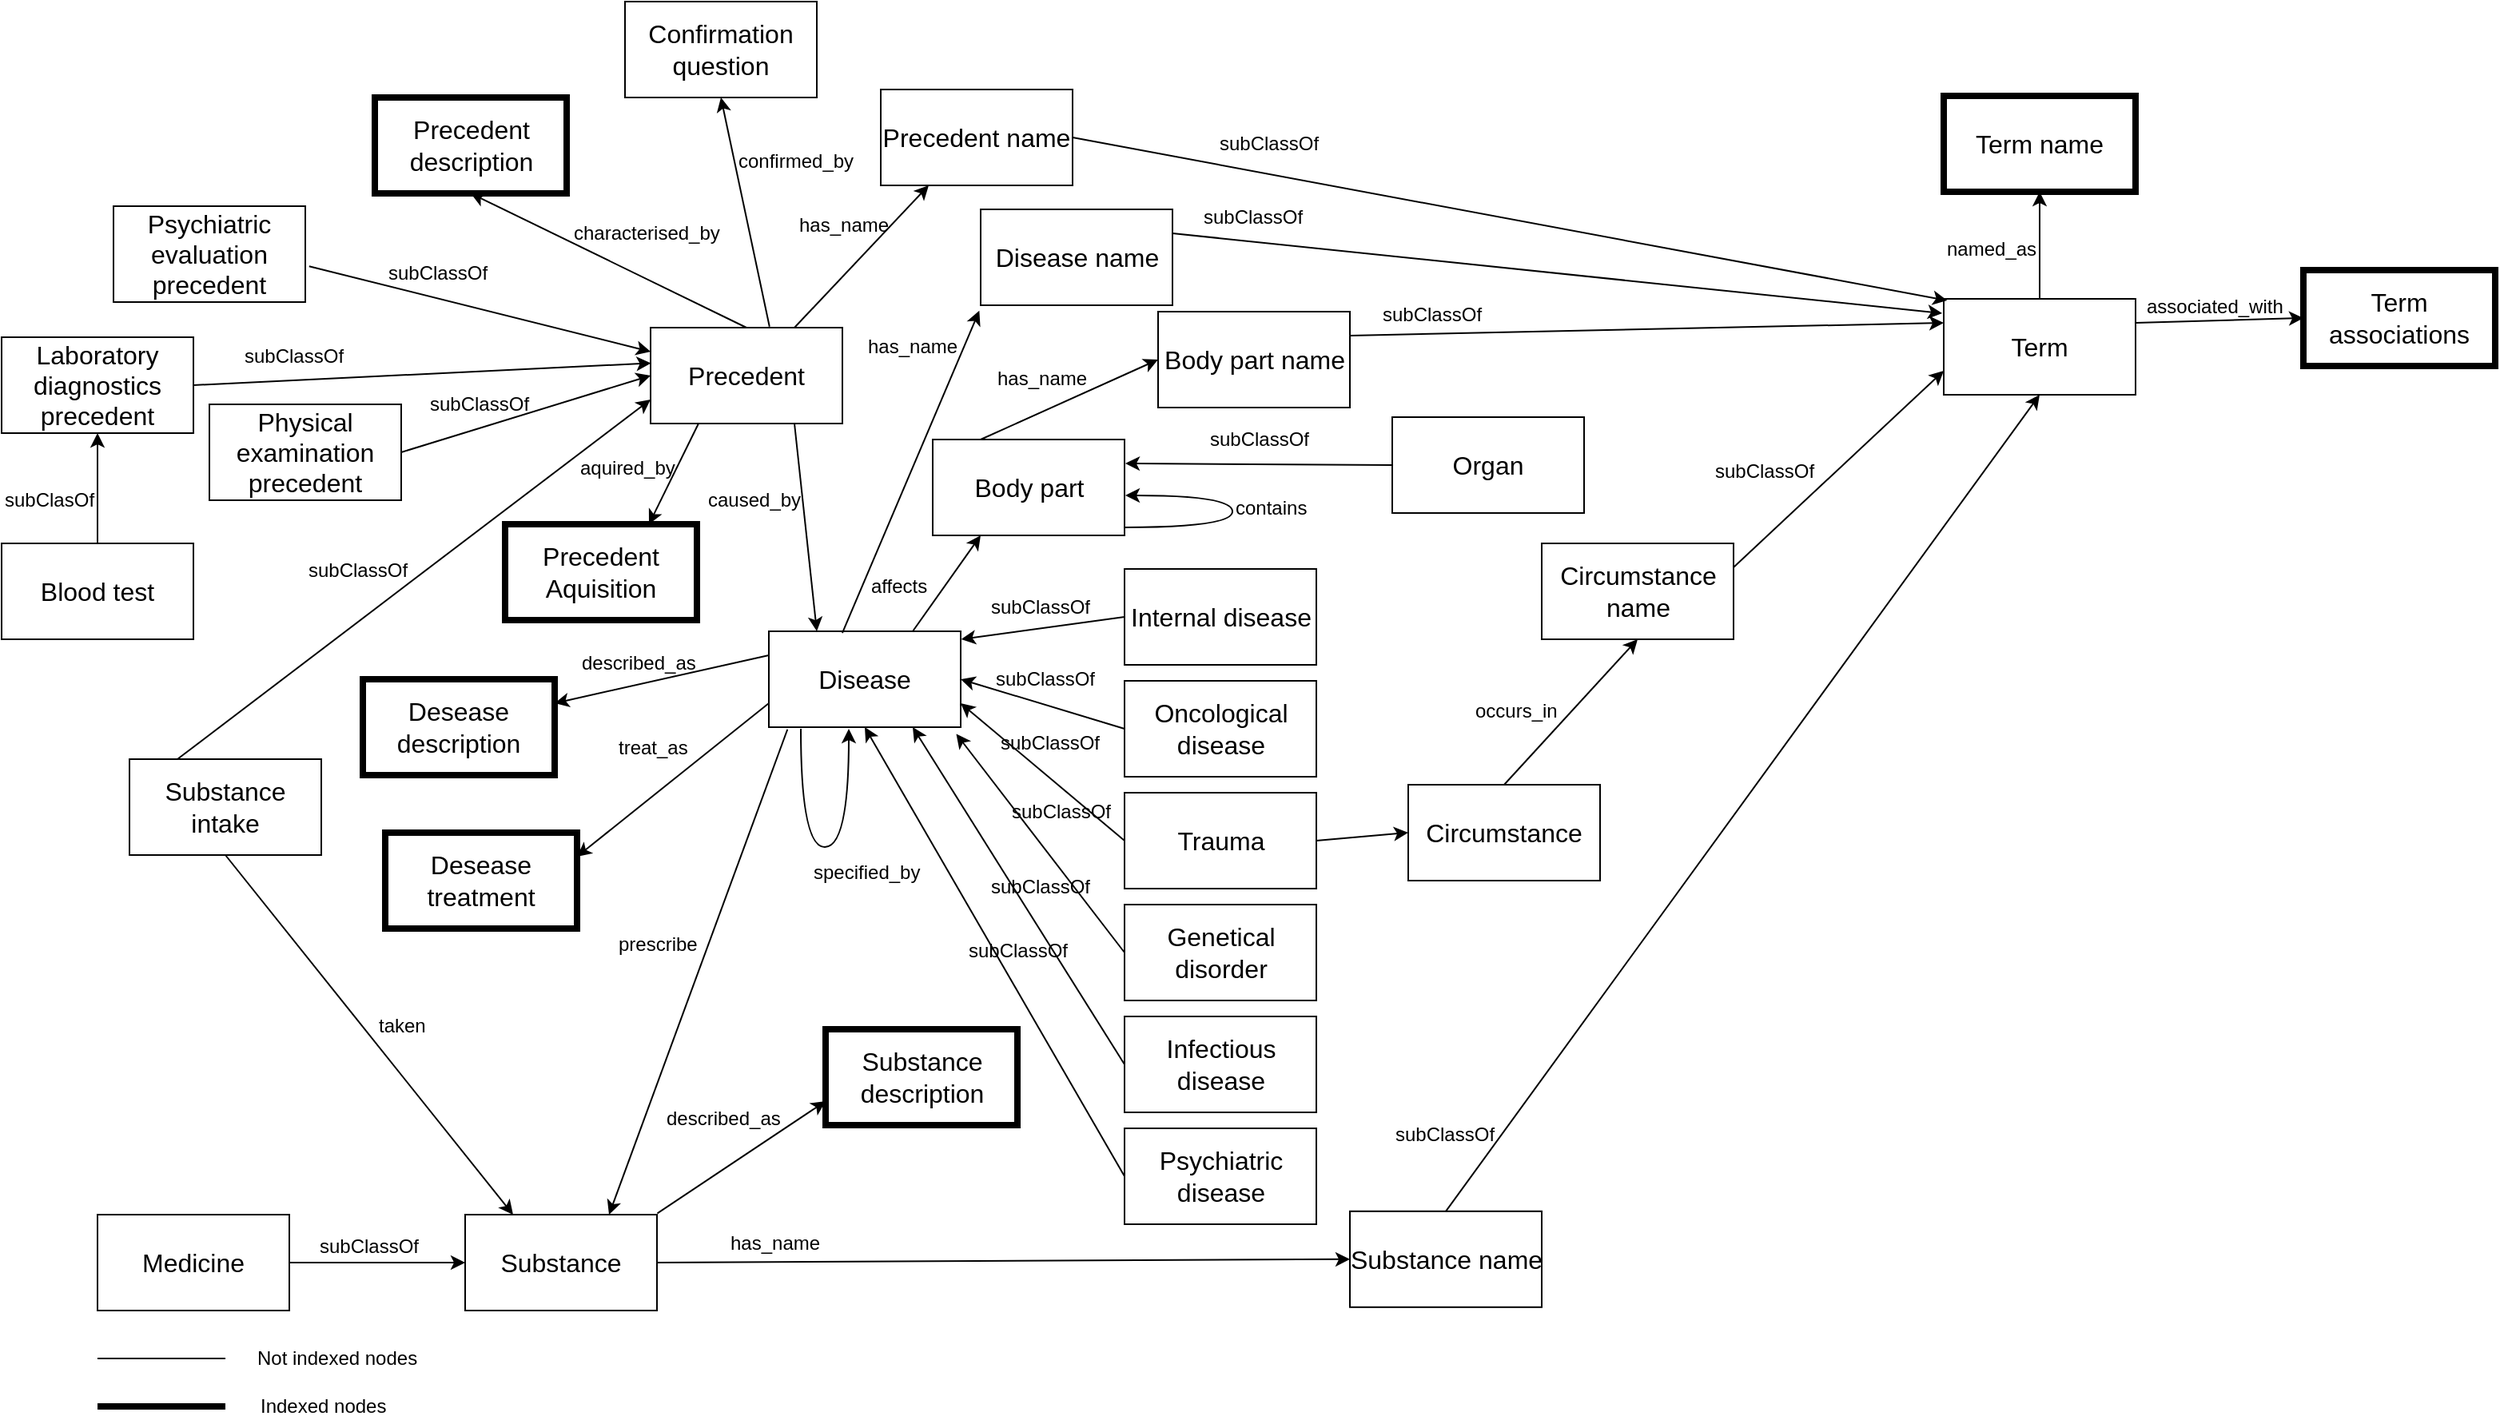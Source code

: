 <mxfile userAgent="Mozilla/5.0 (Windows NT 10.0; Win64; x64) AppleWebKit/537.36 (KHTML, like Gecko) Chrome/66.0.336.139 Safari/537.36" version="8.5.15" editor="www.draw.io" type="device"><diagram id="bc35490a-12e5-4a77-37b6-b48af3b06c4a" name="Ontology"><mxGraphModel dx="1046" dy="1813" grid="1" gridSize="10" guides="1" tooltips="1" connect="1" arrows="1" fold="1" page="1" pageScale="1" pageWidth="827" pageHeight="1169" background="#ffffff" math="0" shadow="0"><root><mxCell id="0"/><mxCell id="1" parent="0"/><mxCell id="2" value="&lt;font style=&quot;font-size: 16px&quot;&gt;Disease&lt;/font&gt;" style="rounded=0;whiteSpace=wrap;html=1;" parent="1" vertex="1"><mxGeometry x="540" y="15" width="120" height="60" as="geometry"/></mxCell><mxCell id="4" value="&lt;font style=&quot;font-size: 16px&quot;&gt;Body part&lt;/font&gt;" style="rounded=0;whiteSpace=wrap;html=1;" parent="1" vertex="1"><mxGeometry x="642.5" y="-105" width="120" height="60" as="geometry"/></mxCell><mxCell id="5" value="&lt;font style=&quot;font-size: 16px&quot;&gt;Organ&lt;/font&gt;" style="rounded=0;whiteSpace=wrap;html=1;" parent="1" vertex="1"><mxGeometry x="930" y="-119" width="120" height="60" as="geometry"/></mxCell><mxCell id="7" value="subClassOf" style="text;html=1;strokeColor=none;fillColor=none;align=center;verticalAlign=middle;whiteSpace=wrap;rounded=0;" parent="1" vertex="1"><mxGeometry x="827" y="-115" width="40" height="20" as="geometry"/></mxCell><mxCell id="9" value="&lt;font style=&quot;font-size: 16px&quot;&gt;Internal disease&lt;/font&gt;" style="rounded=0;whiteSpace=wrap;html=1;" parent="1" vertex="1"><mxGeometry x="762.5" y="-24" width="120" height="60" as="geometry"/></mxCell><mxCell id="11" value="&lt;font style=&quot;font-size: 16px&quot;&gt;Oncological disease&lt;/font&gt;" style="rounded=0;whiteSpace=wrap;html=1;" parent="1" vertex="1"><mxGeometry x="762.5" y="46" width="120" height="60" as="geometry"/></mxCell><mxCell id="12" value="&lt;font style=&quot;font-size: 16px&quot;&gt;Trauma&lt;/font&gt;" style="rounded=0;whiteSpace=wrap;html=1;" parent="1" vertex="1"><mxGeometry x="762.5" y="116" width="120" height="60" as="geometry"/></mxCell><mxCell id="13" value="&lt;font style=&quot;font-size: 16px&quot;&gt;Genetical disorder&lt;/font&gt;" style="rounded=0;whiteSpace=wrap;html=1;" parent="1" vertex="1"><mxGeometry x="762.5" y="186" width="120" height="60" as="geometry"/></mxCell><mxCell id="14" value="&lt;font style=&quot;font-size: 16px&quot;&gt;Infectious disease&lt;/font&gt;" style="rounded=0;whiteSpace=wrap;html=1;" parent="1" vertex="1"><mxGeometry x="762.5" y="256" width="120" height="60" as="geometry"/></mxCell><mxCell id="15" value="&lt;font style=&quot;font-size: 16px&quot;&gt;Psychiatric disease&lt;/font&gt;" style="rounded=0;whiteSpace=wrap;html=1;" parent="1" vertex="1"><mxGeometry x="762.5" y="326" width="120" height="60" as="geometry"/></mxCell><mxCell id="16" value="" style="endArrow=classic;html=1;exitX=0;exitY=0.5;entryX=1.003;entryY=0.083;entryPerimeter=0;" parent="1" source="9" target="2" edge="1"><mxGeometry width="50" height="50" relative="1" as="geometry"><mxPoint x="632.5" y="56" as="sourcePoint"/><mxPoint x="612.5" y="146" as="targetPoint"/></mxGeometry></mxCell><mxCell id="17" value="" style="endArrow=classic;html=1;exitX=0;exitY=0.5;entryX=1;entryY=0.5;" parent="1" source="11" target="2" edge="1"><mxGeometry width="50" height="50" relative="1" as="geometry"><mxPoint x="672.5" y="266" as="sourcePoint"/><mxPoint x="666.5" y="148" as="targetPoint"/></mxGeometry></mxCell><mxCell id="18" value="" style="endArrow=classic;html=1;exitX=0;exitY=0.5;entryX=1;entryY=0.75;" parent="1" source="12" target="2" edge="1"><mxGeometry width="50" height="50" relative="1" as="geometry"><mxPoint x="692.5" y="286" as="sourcePoint"/><mxPoint x="682.5" y="161" as="targetPoint"/></mxGeometry></mxCell><mxCell id="19" value="" style="endArrow=classic;html=1;exitX=0;exitY=0.5;entryX=0.977;entryY=1.07;entryPerimeter=0;" parent="1" source="13" target="2" edge="1"><mxGeometry width="50" height="50" relative="1" as="geometry"><mxPoint x="652.5" y="296" as="sourcePoint"/><mxPoint x="682.5" y="176" as="targetPoint"/></mxGeometry></mxCell><mxCell id="20" value="" style="endArrow=classic;html=1;exitX=0;exitY=0.5;entryX=0.75;entryY=1;" parent="1" source="14" target="2" edge="1"><mxGeometry width="50" height="50" relative="1" as="geometry"><mxPoint x="602.5" y="316" as="sourcePoint"/><mxPoint x="652.5" y="206" as="targetPoint"/></mxGeometry></mxCell><mxCell id="21" value="" style="endArrow=classic;html=1;exitX=0;exitY=0.5;entryX=0.5;entryY=1;" parent="1" source="15" target="2" edge="1"><mxGeometry width="50" height="50" relative="1" as="geometry"><mxPoint x="612.5" y="356" as="sourcePoint"/><mxPoint x="622.5" y="206" as="targetPoint"/></mxGeometry></mxCell><mxCell id="22" value="subClassOf" style="text;html=1;strokeColor=none;fillColor=none;align=center;verticalAlign=middle;whiteSpace=wrap;rounded=0;" parent="1" vertex="1"><mxGeometry x="675.5" y="205" width="40" height="20" as="geometry"/></mxCell><mxCell id="23" value="subClassOf" style="text;html=1;strokeColor=none;fillColor=none;align=center;verticalAlign=middle;whiteSpace=wrap;rounded=0;" parent="1" vertex="1"><mxGeometry x="690" y="-10" width="40" height="20" as="geometry"/></mxCell><mxCell id="24" value="subClassOf" style="text;html=1;strokeColor=none;fillColor=none;align=center;verticalAlign=middle;whiteSpace=wrap;rounded=0;" parent="1" vertex="1"><mxGeometry x="692.5" y="35" width="40" height="20" as="geometry"/></mxCell><mxCell id="25" value="subClassOf" style="text;html=1;strokeColor=none;fillColor=none;align=center;verticalAlign=middle;whiteSpace=wrap;rounded=0;" parent="1" vertex="1"><mxGeometry x="695.5" y="75" width="40" height="20" as="geometry"/></mxCell><mxCell id="26" value="subClassOf" style="text;html=1;strokeColor=none;fillColor=none;align=center;verticalAlign=middle;whiteSpace=wrap;rounded=0;" parent="1" vertex="1"><mxGeometry x="702.5" y="118" width="40" height="20" as="geometry"/></mxCell><mxCell id="27" value="subClassOf" style="text;html=1;strokeColor=none;fillColor=none;align=center;verticalAlign=middle;whiteSpace=wrap;rounded=0;" parent="1" vertex="1"><mxGeometry x="690" y="165" width="40" height="20" as="geometry"/></mxCell><mxCell id="33" value="" style="endArrow=classic;html=1;exitX=0.75;exitY=0;entryX=0.25;entryY=1;" parent="1" source="2" target="4" edge="1"><mxGeometry width="50" height="50" relative="1" as="geometry"><mxPoint x="460" y="150" as="sourcePoint"/><mxPoint x="690" y="-80" as="targetPoint"/></mxGeometry></mxCell><mxCell id="34" value="affects" style="text;html=1;resizable=0;points=[];autosize=1;align=left;verticalAlign=top;spacingTop=-4;" parent="1" vertex="1"><mxGeometry x="601.5" y="-23" width="50" height="20" as="geometry"/></mxCell><mxCell id="35" value="" style="endArrow=classic;html=1;exitX=0;exitY=0.5;" parent="1" source="5" edge="1"><mxGeometry width="50" height="50" relative="1" as="geometry"><mxPoint x="770" y="-20" as="sourcePoint"/><mxPoint x="763" y="-90" as="targetPoint"/></mxGeometry></mxCell><mxCell id="36" value="&lt;span style=&quot;font-size: 16px&quot;&gt;Precedent&lt;/span&gt;" style="rounded=0;whiteSpace=wrap;html=1;" parent="1" vertex="1"><mxGeometry x="466" y="-175" width="120" height="60" as="geometry"/></mxCell><mxCell id="37" value="" style="endArrow=classic;html=1;exitX=0.75;exitY=1;entryX=0.25;entryY=0;" parent="1" source="36" target="2" edge="1"><mxGeometry width="50" height="50" relative="1" as="geometry"><mxPoint x="510" y="100" as="sourcePoint"/><mxPoint x="460" y="150" as="targetPoint"/></mxGeometry></mxCell><mxCell id="38" value="caused_by" style="text;html=1;resizable=0;points=[];autosize=1;align=left;verticalAlign=top;spacingTop=-4;" parent="1" vertex="1"><mxGeometry x="500" y="-77" width="70" height="20" as="geometry"/></mxCell><mxCell id="39" value="&lt;span style=&quot;font-size: 16px&quot;&gt;Physical examination precedent&lt;/span&gt;" style="rounded=0;whiteSpace=wrap;html=1;" parent="1" vertex="1"><mxGeometry x="190" y="-127" width="120" height="60" as="geometry"/></mxCell><mxCell id="40" value="" style="endArrow=classic;html=1;exitX=0.25;exitY=1;entryX=0.75;entryY=0;" parent="1" source="36" target="78" edge="1"><mxGeometry width="50" height="50" relative="1" as="geometry"><mxPoint x="445.571" y="-298.571" as="sourcePoint"/><mxPoint x="445" y="-259" as="targetPoint"/></mxGeometry></mxCell><mxCell id="41" value="subClassOf" style="text;html=1;resizable=0;points=[];autosize=1;align=left;verticalAlign=top;spacingTop=-4;" parent="1" vertex="1"><mxGeometry x="250" y="-33" width="80" height="20" as="geometry"/></mxCell><mxCell id="42" value="&lt;span style=&quot;font-size: 16px&quot;&gt;Laboratory diagnostics precedent&lt;/span&gt;" style="rounded=0;whiteSpace=wrap;html=1;" parent="1" vertex="1"><mxGeometry x="60" y="-169" width="120" height="60" as="geometry"/></mxCell><mxCell id="43" value="" style="endArrow=classic;html=1;exitX=1;exitY=0.5;entryX=0.002;entryY=0.37;entryPerimeter=0;" parent="1" source="42" target="36" edge="1"><mxGeometry width="50" height="50" relative="1" as="geometry"><mxPoint x="625" y="-367" as="sourcePoint"/><mxPoint x="170" y="-150" as="targetPoint"/></mxGeometry></mxCell><mxCell id="44" value="aquired_by" style="text;html=1;resizable=0;points=[];autosize=1;align=left;verticalAlign=top;spacingTop=-4;" parent="1" vertex="1"><mxGeometry x="420" y="-97" width="70" height="20" as="geometry"/></mxCell><mxCell id="45" value="&lt;span style=&quot;font-size: 16px&quot;&gt;Psychiatric evaluation precedent&lt;/span&gt;" style="rounded=0;whiteSpace=wrap;html=1;" parent="1" vertex="1"><mxGeometry x="130" y="-251" width="120" height="60" as="geometry"/></mxCell><mxCell id="46" value="subClassOf" style="text;html=1;resizable=0;points=[];autosize=1;align=left;verticalAlign=top;spacingTop=-4;" parent="1" vertex="1"><mxGeometry x="300" y="-219" width="80" height="20" as="geometry"/></mxCell><mxCell id="47" value="" style="endArrow=classic;html=1;exitX=1.02;exitY=0.627;exitPerimeter=0;entryX=0;entryY=0.25;" parent="1" source="45" target="36" edge="1"><mxGeometry width="50" height="50" relative="1" as="geometry"><mxPoint x="695" y="-175" as="sourcePoint"/><mxPoint x="280" y="-249" as="targetPoint"/></mxGeometry></mxCell><mxCell id="48" value="&lt;span style=&quot;font-size: 16px&quot;&gt;Blood test&lt;/span&gt;" style="rounded=0;whiteSpace=wrap;html=1;" parent="1" vertex="1"><mxGeometry x="60" y="-40" width="120" height="60" as="geometry"/></mxCell><mxCell id="49" value="" style="endArrow=classic;html=1;exitX=0.5;exitY=0;entryX=0.5;entryY=1;" parent="1" source="48" target="42" edge="1"><mxGeometry width="50" height="50" relative="1" as="geometry"><mxPoint x="290.5" y="-308" as="sourcePoint"/><mxPoint x="350.5" y="-358" as="targetPoint"/></mxGeometry></mxCell><mxCell id="50" value="subClasOf" style="text;html=1;resizable=0;points=[];autosize=1;align=left;verticalAlign=top;spacingTop=-4;" parent="1" vertex="1"><mxGeometry x="60" y="-77" width="70" height="20" as="geometry"/></mxCell><mxCell id="53" value="&lt;font style=&quot;font-size: 16px&quot;&gt;Desease description&lt;/font&gt;" style="rounded=0;whiteSpace=wrap;html=1;strokeWidth=4;" parent="1" vertex="1"><mxGeometry x="286" y="45" width="120" height="60" as="geometry"/></mxCell><mxCell id="54" value="&lt;font style=&quot;font-size: 16px&quot;&gt;Desease treatment&lt;/font&gt;" style="rounded=0;whiteSpace=wrap;html=1;strokeWidth=4;" parent="1" vertex="1"><mxGeometry x="300" y="141" width="120" height="60" as="geometry"/></mxCell><mxCell id="55" value="&lt;span style=&quot;font-size: 16px&quot;&gt;Substance intake&lt;/span&gt;" style="rounded=0;whiteSpace=wrap;html=1;" parent="1" vertex="1"><mxGeometry x="140" y="95" width="120" height="60" as="geometry"/></mxCell><mxCell id="56" value="" style="endArrow=classic;html=1;entryX=0;entryY=0.75;exitX=0.25;exitY=0;" parent="1" source="55" target="36" edge="1"><mxGeometry width="50" height="50" relative="1" as="geometry"><mxPoint x="200" y="80" as="sourcePoint"/><mxPoint x="220" y="-70" as="targetPoint"/></mxGeometry></mxCell><mxCell id="57" value="subClassOf" style="text;html=1;resizable=0;points=[];autosize=1;align=left;verticalAlign=top;spacingTop=-4;" parent="1" vertex="1"><mxGeometry x="326" y="-137" width="80" height="20" as="geometry"/></mxCell><mxCell id="58" value="" style="endArrow=classic;html=1;entryX=1;entryY=0.25;exitX=0;exitY=0.75;" parent="1" source="2" target="54" edge="1"><mxGeometry width="50" height="50" relative="1" as="geometry"><mxPoint x="500" y="150" as="sourcePoint"/><mxPoint x="550" y="100" as="targetPoint"/></mxGeometry></mxCell><mxCell id="59" value="treat_as" style="text;html=1;resizable=0;points=[];autosize=1;align=left;verticalAlign=top;spacingTop=-4;" parent="1" vertex="1"><mxGeometry x="444" y="78" width="60" height="20" as="geometry"/></mxCell><mxCell id="60" value="&lt;span style=&quot;font-size: 16px&quot;&gt;Substance&lt;/span&gt;" style="rounded=0;whiteSpace=wrap;html=1;" parent="1" vertex="1"><mxGeometry x="350" y="380" width="120" height="60" as="geometry"/></mxCell><mxCell id="62" value="" style="endArrow=classic;html=1;entryX=0.75;entryY=0;exitX=0.097;exitY=1.023;exitPerimeter=0;" parent="1" source="2" target="60" edge="1"><mxGeometry width="50" height="50" relative="1" as="geometry"><mxPoint x="340" y="180" as="sourcePoint"/><mxPoint x="393" y="124" as="targetPoint"/></mxGeometry></mxCell><mxCell id="63" value="prescribe" style="text;html=1;resizable=0;points=[];autosize=1;align=left;verticalAlign=top;spacingTop=-4;" parent="1" vertex="1"><mxGeometry x="443.5" y="201" width="60" height="20" as="geometry"/></mxCell><mxCell id="64" value="" style="endArrow=classic;html=1;exitX=0.5;exitY=1;entryX=0.25;entryY=0;" parent="1" source="55" target="60" edge="1"><mxGeometry width="50" height="50" relative="1" as="geometry"><mxPoint x="140" y="-190" as="sourcePoint"/><mxPoint x="190" y="-240" as="targetPoint"/></mxGeometry></mxCell><mxCell id="65" value="taken" style="text;html=1;resizable=0;points=[];autosize=1;align=left;verticalAlign=top;spacingTop=-4;" parent="1" vertex="1"><mxGeometry x="293.5" y="252" width="40" height="20" as="geometry"/></mxCell><mxCell id="66" value="&lt;span style=&quot;font-size: 16px&quot;&gt;Medicine&lt;/span&gt;" style="rounded=0;whiteSpace=wrap;html=1;" parent="1" vertex="1"><mxGeometry x="120" y="380" width="120" height="60" as="geometry"/></mxCell><mxCell id="68" value="" style="endArrow=classic;html=1;exitX=1;exitY=0.5;entryX=0;entryY=0.5;" parent="1" source="66" target="60" edge="1"><mxGeometry width="50" height="50" relative="1" as="geometry"><mxPoint x="273" y="534" as="sourcePoint"/><mxPoint x="323" y="484" as="targetPoint"/></mxGeometry></mxCell><mxCell id="69" value="subClassOf" style="text;html=1;strokeColor=none;fillColor=none;align=center;verticalAlign=middle;whiteSpace=wrap;rounded=0;" parent="1" vertex="1"><mxGeometry x="270" y="390" width="40" height="20" as="geometry"/></mxCell><mxCell id="72" value="" style="endArrow=classic;html=1;exitX=0;exitY=0.25;entryX=1;entryY=0.25;" parent="1" source="2" target="53" edge="1"><mxGeometry width="50" height="50" relative="1" as="geometry"><mxPoint x="612.5" y="207" as="sourcePoint"/><mxPoint x="490" y="160" as="targetPoint"/></mxGeometry></mxCell><mxCell id="74" value="described_as" style="text;html=1;resizable=0;points=[];autosize=1;align=left;verticalAlign=top;spacingTop=-4;" parent="1" vertex="1"><mxGeometry x="421" y="25" width="90" height="20" as="geometry"/></mxCell><mxCell id="75" value="&lt;span style=&quot;font-size: 16px&quot;&gt;Circumstance&lt;/span&gt;" style="rounded=0;whiteSpace=wrap;html=1;" parent="1" vertex="1"><mxGeometry x="940" y="111" width="120" height="60" as="geometry"/></mxCell><mxCell id="76" value="" style="endArrow=classic;html=1;exitX=1;exitY=0.5;entryX=0;entryY=0.5;" parent="1" source="12" target="75" edge="1"><mxGeometry width="50" height="50" relative="1" as="geometry"><mxPoint x="1002.5" y="251" as="sourcePoint"/><mxPoint x="1052.5" y="201" as="targetPoint"/></mxGeometry></mxCell><mxCell id="77" value="occurs_in" style="text;html=1;resizable=0;points=[];autosize=1;align=left;verticalAlign=top;spacingTop=-4;" parent="1" vertex="1"><mxGeometry x="980" y="55" width="70" height="20" as="geometry"/></mxCell><mxCell id="78" value="&lt;span style=&quot;font-size: 16px&quot;&gt;Precedent Aquisition&lt;/span&gt;" style="rounded=0;whiteSpace=wrap;html=1;strokeWidth=4;" parent="1" vertex="1"><mxGeometry x="375" y="-52" width="120" height="60" as="geometry"/></mxCell><mxCell id="79" value="" style="endArrow=classic;html=1;exitX=1;exitY=0.5;entryX=0;entryY=0.5;" parent="1" source="39" target="36" edge="1"><mxGeometry width="50" height="50" relative="1" as="geometry"><mxPoint x="520" y="-97" as="sourcePoint"/><mxPoint x="570" y="-147" as="targetPoint"/></mxGeometry></mxCell><mxCell id="80" value="subClassOf" style="text;html=1;resizable=0;points=[];autosize=1;align=left;verticalAlign=top;spacingTop=-4;" parent="1" vertex="1"><mxGeometry x="210" y="-167" width="80" height="20" as="geometry"/></mxCell><mxCell id="81" value="&lt;span style=&quot;font-size: 16px&quot;&gt;Term&lt;/span&gt;" style="rounded=0;whiteSpace=wrap;html=1;" parent="1" vertex="1"><mxGeometry x="1275" y="-193" width="120" height="60" as="geometry"/></mxCell><mxCell id="82" value="&lt;span style=&quot;font-size: 16px&quot;&gt;Term associations&lt;/span&gt;" style="rounded=0;whiteSpace=wrap;html=1;strokeWidth=4;" parent="1" vertex="1"><mxGeometry x="1500" y="-211" width="120" height="60" as="geometry"/></mxCell><mxCell id="83" value="" style="endArrow=classic;html=1;exitX=1;exitY=0.25;entryX=0;entryY=0.5;" parent="1" source="81" target="82" edge="1"><mxGeometry width="50" height="50" relative="1" as="geometry"><mxPoint x="1395" y="-19" as="sourcePoint"/><mxPoint x="1445" y="-69" as="targetPoint"/></mxGeometry></mxCell><mxCell id="84" value="&lt;span style=&quot;font-size: 16px&quot;&gt;Term name&lt;/span&gt;" style="rounded=0;whiteSpace=wrap;html=1;labelBackgroundColor=none;strokeWidth=4;" parent="1" vertex="1"><mxGeometry x="1275" y="-320" width="120" height="60" as="geometry"/></mxCell><mxCell id="85" value="associated_with" style="text;html=1;resizable=0;points=[];autosize=1;align=left;verticalAlign=top;spacingTop=-4;" parent="1" vertex="1"><mxGeometry x="1400" y="-198" width="100" height="20" as="geometry"/></mxCell><mxCell id="86" value="" style="endArrow=classic;html=1;exitX=0.5;exitY=0;entryX=0.5;entryY=1;" parent="1" source="81" target="84" edge="1"><mxGeometry width="50" height="50" relative="1" as="geometry"><mxPoint x="1345" y="-39" as="sourcePoint"/><mxPoint x="1435" y="-219" as="targetPoint"/></mxGeometry></mxCell><mxCell id="87" value="named_as&lt;br&gt;" style="text;html=1;resizable=0;points=[];autosize=1;align=left;verticalAlign=top;spacingTop=-4;" parent="1" vertex="1"><mxGeometry x="1275" y="-234" width="70" height="20" as="geometry"/></mxCell><mxCell id="88" value="&lt;span style=&quot;font-size: 16px&quot;&gt;Precedent name&lt;/span&gt;" style="rounded=0;whiteSpace=wrap;html=1;" parent="1" vertex="1"><mxGeometry x="610" y="-324" width="120" height="60" as="geometry"/></mxCell><mxCell id="89" value="&lt;span style=&quot;font-size: 16px&quot;&gt;Disease name&lt;/span&gt;" style="rounded=0;whiteSpace=wrap;html=1;" parent="1" vertex="1"><mxGeometry x="672.5" y="-249" width="120" height="60" as="geometry"/></mxCell><mxCell id="90" value="&lt;span style=&quot;font-size: 16px&quot;&gt;Body part name&lt;/span&gt;" style="rounded=0;whiteSpace=wrap;html=1;" parent="1" vertex="1"><mxGeometry x="783.5" y="-185" width="120" height="60" as="geometry"/></mxCell><mxCell id="91" value="" style="endArrow=classic;html=1;exitX=0.75;exitY=0;entryX=0.25;entryY=1;" parent="1" source="36" target="88" edge="1"><mxGeometry width="50" height="50" relative="1" as="geometry"><mxPoint x="590" y="-180" as="sourcePoint"/><mxPoint x="640" y="-230" as="targetPoint"/></mxGeometry></mxCell><mxCell id="92" value="has_name" style="text;html=1;resizable=0;points=[];autosize=1;align=left;verticalAlign=top;spacingTop=-4;" parent="1" vertex="1"><mxGeometry x="556.5" y="-249" width="70" height="20" as="geometry"/></mxCell><mxCell id="93" value="" style="endArrow=classic;html=1;exitX=0.383;exitY=0.017;entryX=-0.007;entryY=1.057;exitPerimeter=0;entryPerimeter=0;" parent="1" source="2" target="89" edge="1"><mxGeometry width="50" height="50" relative="1" as="geometry"><mxPoint x="610" y="-90" as="sourcePoint"/><mxPoint x="660" y="-140" as="targetPoint"/></mxGeometry></mxCell><mxCell id="94" value="has_name" style="text;html=1;resizable=0;points=[];autosize=1;align=left;verticalAlign=top;spacingTop=-4;" parent="1" vertex="1"><mxGeometry x="600" y="-173" width="70" height="20" as="geometry"/></mxCell><mxCell id="95" value="" style="endArrow=classic;html=1;exitX=0.25;exitY=0;entryX=0;entryY=0.5;" parent="1" source="4" target="90" edge="1"><mxGeometry width="50" height="50" relative="1" as="geometry"><mxPoint x="640" y="-120" as="sourcePoint"/><mxPoint x="690" y="-170" as="targetPoint"/></mxGeometry></mxCell><mxCell id="96" value="has_name" style="text;html=1;resizable=0;points=[];autosize=1;align=left;verticalAlign=top;spacingTop=-4;" parent="1" vertex="1"><mxGeometry x="680.5" y="-153" width="70" height="20" as="geometry"/></mxCell><mxCell id="97" value="&lt;span style=&quot;font-size: 16px&quot;&gt;Substance&amp;nbsp;name&lt;/span&gt;" style="rounded=0;whiteSpace=wrap;html=1;strokeWidth=1;" parent="1" vertex="1"><mxGeometry x="903.5" y="377.9" width="120" height="60" as="geometry"/></mxCell><mxCell id="98" value="" style="endArrow=classic;html=1;exitX=1;exitY=0.5;entryX=0;entryY=0.5;" parent="1" source="60" target="97" edge="1"><mxGeometry width="50" height="50" relative="1" as="geometry"><mxPoint x="373" y="-136" as="sourcePoint"/><mxPoint x="423" y="-186" as="targetPoint"/></mxGeometry></mxCell><mxCell id="103" value="&lt;span style=&quot;font-size: 16px&quot;&gt;Circumstance name&lt;br&gt;&lt;/span&gt;" style="rounded=0;whiteSpace=wrap;html=1;" parent="1" vertex="1"><mxGeometry x="1023.5" y="-40" width="120" height="60" as="geometry"/></mxCell><mxCell id="107" value="subClassOf" style="text;html=1;resizable=0;points=[];autosize=1;align=left;verticalAlign=top;spacingTop=-4;" parent="1" vertex="1"><mxGeometry x="819.5" y="-300" width="80" height="20" as="geometry"/></mxCell><mxCell id="108" value="" style="endArrow=classic;html=1;exitX=1;exitY=0.5;entryX=0.018;entryY=0.017;entryPerimeter=0;" parent="1" source="88" target="81" edge="1"><mxGeometry width="50" height="50" relative="1" as="geometry"><mxPoint x="940" y="-200" as="sourcePoint"/><mxPoint x="990" y="-250" as="targetPoint"/></mxGeometry></mxCell><mxCell id="109" value="subClassOf" style="text;html=1;resizable=0;points=[];autosize=1;align=left;verticalAlign=top;spacingTop=-4;" parent="1" vertex="1"><mxGeometry x="810" y="-254" width="80" height="20" as="geometry"/></mxCell><mxCell id="110" value="" style="endArrow=classic;html=1;exitX=1;exitY=0.25;entryX=-0.008;entryY=0.15;entryPerimeter=0;" parent="1" source="89" target="81" edge="1"><mxGeometry width="50" height="50" relative="1" as="geometry"><mxPoint x="1050" y="-80" as="sourcePoint"/><mxPoint x="1270" y="-190" as="targetPoint"/></mxGeometry></mxCell><mxCell id="111" value="" style="endArrow=classic;html=1;exitX=1;exitY=0.25;entryX=0;entryY=0.25;" parent="1" source="90" target="81" edge="1"><mxGeometry width="50" height="50" relative="1" as="geometry"><mxPoint x="1100" y="-100" as="sourcePoint"/><mxPoint x="1150" y="-150" as="targetPoint"/></mxGeometry></mxCell><mxCell id="112" value="subClassOf" style="text;html=1;resizable=0;points=[];autosize=1;align=left;verticalAlign=top;spacingTop=-4;" parent="1" vertex="1"><mxGeometry x="922" y="-193" width="80" height="20" as="geometry"/></mxCell><mxCell id="123" value="" style="endArrow=classic;html=1;exitX=0.5;exitY=0;entryX=0.5;entryY=1;" parent="1" source="75" target="103" edge="1"><mxGeometry width="50" height="50" relative="1" as="geometry"><mxPoint x="1290" y="350" as="sourcePoint"/><mxPoint x="1340" y="300" as="targetPoint"/></mxGeometry></mxCell><mxCell id="133" value="" style="endArrow=classic;html=1;exitX=1;exitY=0.25;entryX=0;entryY=0.75;" parent="1" source="103" target="81" edge="1"><mxGeometry width="50" height="50" relative="1" as="geometry"><mxPoint x="1310" y="110" as="sourcePoint"/><mxPoint x="1360" y="60" as="targetPoint"/></mxGeometry></mxCell><mxCell id="134" value="subClassOf" style="text;html=1;resizable=0;points=[];autosize=1;align=left;verticalAlign=top;spacingTop=-4;" parent="1" vertex="1"><mxGeometry x="1130" y="-95" width="80" height="20" as="geometry"/></mxCell><mxCell id="142" value="" style="endArrow=classic;html=1;exitX=0.5;exitY=0;entryX=0.5;entryY=1;" parent="1" source="97" target="81" edge="1"><mxGeometry width="50" height="50" relative="1" as="geometry"><mxPoint x="1610" y="320" as="sourcePoint"/><mxPoint x="1420" y="-140" as="targetPoint"/></mxGeometry></mxCell><mxCell id="143" value="subClassOf" style="text;html=1;resizable=0;points=[];autosize=1;align=left;verticalAlign=top;spacingTop=-4;" parent="1" vertex="1"><mxGeometry x="930" y="320" width="80" height="20" as="geometry"/></mxCell><mxCell id="144" value="has_name" style="text;html=1;resizable=0;points=[];autosize=1;align=left;verticalAlign=top;spacingTop=-4;" parent="1" vertex="1"><mxGeometry x="514" y="388" width="70" height="20" as="geometry"/></mxCell><mxCell id="146" value="&lt;span style=&quot;font-size: 16px&quot;&gt;Precedent description&lt;/span&gt;" style="rounded=0;whiteSpace=wrap;html=1;strokeWidth=4;" parent="1" vertex="1"><mxGeometry x="293.5" y="-319" width="120" height="60" as="geometry"/></mxCell><mxCell id="147" value="" style="endArrow=classic;html=1;entryX=0.5;entryY=1;exitX=0.5;exitY=0;" parent="1" source="36" target="146" edge="1"><mxGeometry width="50" height="50" relative="1" as="geometry"><mxPoint x="430" y="-190" as="sourcePoint"/><mxPoint x="480" y="-240" as="targetPoint"/></mxGeometry></mxCell><mxCell id="149" value="characterised_by" style="text;html=1;resizable=0;points=[];autosize=1;align=left;verticalAlign=top;spacingTop=-4;" parent="1" vertex="1"><mxGeometry x="416" y="-244" width="110" height="20" as="geometry"/></mxCell><mxCell id="150" value="&lt;span style=&quot;font-size: 16px&quot;&gt;Substance description&lt;/span&gt;" style="rounded=0;whiteSpace=wrap;html=1;strokeWidth=4;" parent="1" vertex="1"><mxGeometry x="575.5" y="264" width="120" height="60" as="geometry"/></mxCell><mxCell id="151" value="" style="endArrow=classic;html=1;exitX=1.002;exitY=-0.013;exitPerimeter=0;entryX=0;entryY=0.75;" parent="1" source="60" target="150" edge="1"><mxGeometry width="50" height="50" relative="1" as="geometry"><mxPoint x="240" y="360" as="sourcePoint"/><mxPoint x="290" y="310" as="targetPoint"/></mxGeometry></mxCell><mxCell id="152" value="described_as" style="text;html=1;resizable=0;points=[];autosize=1;align=left;verticalAlign=top;spacingTop=-4;" parent="1" vertex="1"><mxGeometry x="474" y="310" width="90" height="20" as="geometry"/></mxCell><mxCell id="154" value="" style="endArrow=none;html=1;" parent="1" edge="1"><mxGeometry width="50" height="50" relative="1" as="geometry"><mxPoint x="120" y="470" as="sourcePoint"/><mxPoint x="200" y="470" as="targetPoint"/></mxGeometry></mxCell><mxCell id="155" value="Not indexed nodes" style="text;html=1;resizable=0;points=[];autosize=1;align=left;verticalAlign=top;spacingTop=-4;" parent="1" vertex="1"><mxGeometry x="218" y="460" width="120" height="20" as="geometry"/></mxCell><mxCell id="156" value="Indexed nodes&lt;br&gt;" style="text;html=1;resizable=0;points=[];autosize=1;align=left;verticalAlign=top;spacingTop=-4;" parent="1" vertex="1"><mxGeometry x="220" y="490" width="90" height="20" as="geometry"/></mxCell><mxCell id="157" value="" style="endArrow=none;html=1;strokeWidth=4;" parent="1" edge="1"><mxGeometry width="50" height="50" relative="1" as="geometry"><mxPoint x="120" y="500" as="sourcePoint"/><mxPoint x="200" y="500" as="targetPoint"/></mxGeometry></mxCell><mxCell id="158" value="" style="endArrow=classic;html=1;strokeWidth=1;edgeStyle=orthogonalEdgeStyle;curved=1;" parent="1" edge="1"><mxGeometry width="50" height="50" relative="1" as="geometry"><mxPoint x="560" y="76" as="sourcePoint"/><mxPoint x="590" y="76" as="targetPoint"/><Array as="points"><mxPoint x="560" y="150"/><mxPoint x="590" y="150"/></Array></mxGeometry></mxCell><mxCell id="159" value="specified_by" style="text;html=1;resizable=0;points=[];autosize=1;align=left;verticalAlign=top;spacingTop=-4;" parent="1" vertex="1"><mxGeometry x="566" y="156" width="80" height="20" as="geometry"/></mxCell><mxCell id="162" value="contains" style="text;html=1;resizable=0;points=[];autosize=1;align=left;verticalAlign=top;spacingTop=-4;" parent="1" vertex="1"><mxGeometry x="830" y="-72" width="60" height="20" as="geometry"/></mxCell><mxCell id="163" value="" style="endArrow=classic;html=1;strokeWidth=1;edgeStyle=orthogonalEdgeStyle;curved=1;" parent="1" edge="1"><mxGeometry width="50" height="50" relative="1" as="geometry"><mxPoint x="763" y="-50" as="sourcePoint"/><mxPoint x="763" y="-70" as="targetPoint"/><Array as="points"><mxPoint x="830" y="-50"/><mxPoint x="830" y="-70"/></Array></mxGeometry></mxCell><mxCell id="164" value="&lt;span style=&quot;font-size: 16px&quot;&gt;Confirmation&lt;br&gt;question&lt;br&gt;&lt;/span&gt;" style="rounded=0;whiteSpace=wrap;html=1;" vertex="1" parent="1"><mxGeometry x="450" y="-379" width="120" height="60" as="geometry"/></mxCell><mxCell id="165" value="" style="endArrow=classic;html=1;strokeWidth=1;exitX=0.62;exitY=-0.01;exitPerimeter=0;entryX=0.5;entryY=1;" edge="1" parent="1" source="36" target="164"><mxGeometry width="50" height="50" relative="1" as="geometry"><mxPoint x="520" y="-200" as="sourcePoint"/><mxPoint x="570" y="-250" as="targetPoint"/></mxGeometry></mxCell><mxCell id="166" value="confirmed_by&lt;br&gt;" style="text;html=1;resizable=0;points=[];autosize=1;align=left;verticalAlign=top;spacingTop=-4;" vertex="1" parent="1"><mxGeometry x="519" y="-289" width="90" height="20" as="geometry"/></mxCell></root></mxGraphModel></diagram><diagram id="3edaea93-e618-1126-1d11-4551977b8faa" name="Trauma model"><mxGraphModel dx="1896" dy="644" grid="1" gridSize="10" guides="1" tooltips="1" connect="1" arrows="1" fold="1" page="1" pageScale="1" pageWidth="850" pageHeight="1100" background="#ffffff" math="0" shadow="0"><root><mxCell id="0"/><mxCell id="1" parent="0"/><mxCell id="2" value="term" style="swimlane;fontStyle=0;childLayout=stackLayout;horizontal=1;startSize=26;fillColor=#e0e0e0;horizontalStack=0;resizeParent=1;resizeParentMax=0;resizeLast=0;collapsible=1;marginBottom=0;swimlaneFillColor=#ffffff;align=center;fontSize=14;labelBackgroundColor=none;strokeWidth=4;" vertex="1" parent="1"><mxGeometry x="150" y="105" width="160" height="66" as="geometry"><mxRectangle x="120" y="160" width="60" height="26" as="alternateBounds"/></mxGeometry></mxCell><mxCell id="3" value="termId" style="shape=partialRectangle;top=0;left=0;right=0;bottom=1;align=left;verticalAlign=middle;fillColor=none;spacingLeft=34;spacingRight=4;overflow=hidden;rotatable=0;points=[[0,0.5],[1,0.5]];portConstraint=eastwest;dropTarget=0;fontStyle=5;fontSize=12;" vertex="1" parent="2"><mxGeometry y="26" width="160" height="30" as="geometry"/></mxCell><mxCell id="4" value="PK" style="shape=partialRectangle;top=0;left=0;bottom=0;fillColor=none;align=left;verticalAlign=middle;spacingLeft=4;spacingRight=4;overflow=hidden;rotatable=0;points=[];portConstraint=eastwest;part=1;fontSize=12;" vertex="1" connectable="0" parent="3"><mxGeometry width="30" height="30" as="geometry"/></mxCell><mxCell id="11" value="" style="shape=partialRectangle;top=0;left=0;right=0;bottom=0;align=left;verticalAlign=top;fillColor=none;spacingLeft=34;spacingRight=4;overflow=hidden;rotatable=0;points=[[0,0.5],[1,0.5]];portConstraint=eastwest;dropTarget=0;fontSize=12;" vertex="1" parent="2"><mxGeometry y="56" width="160" height="10" as="geometry"/></mxCell><mxCell id="12" value="" style="shape=partialRectangle;top=0;left=0;bottom=0;fillColor=none;align=left;verticalAlign=top;spacingLeft=4;spacingRight=4;overflow=hidden;rotatable=0;points=[];portConstraint=eastwest;part=1;fontSize=12;" vertex="1" connectable="0" parent="11"><mxGeometry width="30" height="10" as="geometry"/></mxCell><mxCell id="13" value="association" style="swimlane;fontStyle=0;childLayout=stackLayout;horizontal=1;startSize=26;fillColor=#e0e0e0;horizontalStack=0;resizeParent=1;resizeParentMax=0;resizeLast=0;collapsible=1;marginBottom=0;swimlaneFillColor=#ffffff;align=center;fontSize=14;labelBackgroundColor=none;strokeWidth=4;" vertex="1" parent="1"><mxGeometry x="400" y="240" width="160" height="66" as="geometry"/></mxCell><mxCell id="14" value="associationId" style="shape=partialRectangle;top=0;left=0;right=0;bottom=1;align=left;verticalAlign=middle;fillColor=none;spacingLeft=34;spacingRight=4;overflow=hidden;rotatable=0;points=[[0,0.5],[1,0.5]];portConstraint=eastwest;dropTarget=0;fontStyle=5;fontSize=12;" vertex="1" parent="13"><mxGeometry y="26" width="160" height="30" as="geometry"/></mxCell><mxCell id="15" value="PK" style="shape=partialRectangle;top=0;left=0;bottom=0;fillColor=none;align=left;verticalAlign=middle;spacingLeft=4;spacingRight=4;overflow=hidden;rotatable=0;points=[];portConstraint=eastwest;part=1;fontSize=12;" vertex="1" connectable="0" parent="14"><mxGeometry width="30" height="30" as="geometry"/></mxCell><mxCell id="22" value="" style="shape=partialRectangle;top=0;left=0;right=0;bottom=0;align=left;verticalAlign=top;fillColor=none;spacingLeft=34;spacingRight=4;overflow=hidden;rotatable=0;points=[[0,0.5],[1,0.5]];portConstraint=eastwest;dropTarget=0;fontSize=12;" vertex="1" parent="13"><mxGeometry y="56" width="160" height="10" as="geometry"/></mxCell><mxCell id="23" value="" style="shape=partialRectangle;top=0;left=0;bottom=0;fillColor=none;align=left;verticalAlign=top;spacingLeft=4;spacingRight=4;overflow=hidden;rotatable=0;points=[];portConstraint=eastwest;part=1;fontSize=12;" vertex="1" connectable="0" parent="22"><mxGeometry width="30" height="10" as="geometry"/></mxCell><mxCell id="24" value="term_association" style="swimlane;fontStyle=0;childLayout=stackLayout;horizontal=1;startSize=26;fillColor=#e0e0e0;horizontalStack=0;resizeParent=1;resizeParentMax=0;resizeLast=0;collapsible=1;marginBottom=0;swimlaneFillColor=#ffffff;align=center;fontSize=14;labelBackgroundColor=none;strokeWidth=4;" vertex="1" parent="1"><mxGeometry x="400" y="108" width="160" height="86" as="geometry"/></mxCell><mxCell id="25" value="termId" style="shape=partialRectangle;top=0;left=0;right=0;bottom=0;align=left;verticalAlign=middle;fillColor=none;spacingLeft=60;spacingRight=4;overflow=hidden;rotatable=0;points=[[0,0.5],[1,0.5]];portConstraint=eastwest;dropTarget=0;fontStyle=5;fontSize=12;" vertex="1" parent="24"><mxGeometry y="26" width="160" height="30" as="geometry"/></mxCell><mxCell id="26" value="PK,FK1" style="shape=partialRectangle;fontStyle=1;top=0;left=0;bottom=0;fillColor=none;align=left;verticalAlign=middle;spacingLeft=4;spacingRight=4;overflow=hidden;rotatable=0;points=[];portConstraint=eastwest;part=1;fontSize=12;" vertex="1" connectable="0" parent="25"><mxGeometry width="56" height="30" as="geometry"/></mxCell><mxCell id="27" value="associationId" style="shape=partialRectangle;top=0;left=0;right=0;bottom=1;align=left;verticalAlign=middle;fillColor=none;spacingLeft=60;spacingRight=4;overflow=hidden;rotatable=0;points=[[0,0.5],[1,0.5]];portConstraint=eastwest;dropTarget=0;fontStyle=5;fontSize=12;" vertex="1" parent="24"><mxGeometry y="56" width="160" height="30" as="geometry"/></mxCell><mxCell id="28" value="PK,FK2" style="shape=partialRectangle;fontStyle=1;top=0;left=0;bottom=0;fillColor=none;align=left;verticalAlign=middle;spacingLeft=4;spacingRight=4;overflow=hidden;rotatable=0;points=[];portConstraint=eastwest;part=1;fontSize=12;" vertex="1" connectable="0" parent="27"><mxGeometry width="56" height="30" as="geometry"/></mxCell><mxCell id="31" value="" style="edgeStyle=entityRelationEdgeStyle;fontSize=12;html=1;endArrow=ERoneToMany;strokeWidth=1;exitX=1;exitY=0.5;entryX=0;entryY=0.5;" edge="1" parent="1" source="3" target="25"><mxGeometry width="100" height="100" relative="1" as="geometry"><mxPoint x="410" y="420" as="sourcePoint"/><mxPoint x="510" y="320" as="targetPoint"/></mxGeometry></mxCell><mxCell id="34" value="" style="edgeStyle=entityRelationEdgeStyle;fontSize=12;html=1;endArrow=ERoneToMany;strokeWidth=1;exitX=1;exitY=0.5;entryX=0;entryY=0.5;" edge="1" parent="1" source="27" target="14"><mxGeometry width="100" height="100" relative="1" as="geometry"><mxPoint x="310" y="410" as="sourcePoint"/><mxPoint x="390" y="280" as="targetPoint"/></mxGeometry></mxCell><mxCell id="35" value="trauma" style="swimlane;fontStyle=0;childLayout=stackLayout;horizontal=1;startSize=26;fillColor=#e0e0e0;horizontalStack=0;resizeParent=1;resizeParentMax=0;resizeLast=0;collapsible=1;marginBottom=0;swimlaneFillColor=#ffffff;align=center;fontSize=14;labelBackgroundColor=none;strokeWidth=4;" vertex="1" parent="1"><mxGeometry x="-465" y="208" width="160" height="144" as="geometry"/></mxCell><mxCell id="36" value="traumaId" style="shape=partialRectangle;top=0;left=0;right=0;bottom=1;align=left;verticalAlign=middle;fillColor=none;spacingLeft=34;spacingRight=4;overflow=hidden;rotatable=0;points=[[0,0.5],[1,0.5]];portConstraint=eastwest;dropTarget=0;fontStyle=5;fontSize=12;" vertex="1" parent="35"><mxGeometry y="26" width="160" height="30" as="geometry"/></mxCell><mxCell id="37" value="PK,&#10;FK&#10;" style="shape=partialRectangle;top=0;left=0;bottom=0;fillColor=none;align=left;verticalAlign=middle;spacingLeft=4;spacingRight=4;overflow=hidden;rotatable=0;points=[];portConstraint=eastwest;part=1;fontSize=12;" vertex="1" connectable="0" parent="36"><mxGeometry width="30" height="30" as="geometry"/></mxCell><mxCell id="38" value="description" style="shape=partialRectangle;top=0;left=0;right=0;bottom=0;align=left;verticalAlign=top;fillColor=none;spacingLeft=34;spacingRight=4;overflow=hidden;rotatable=0;points=[[0,0.5],[1,0.5]];portConstraint=eastwest;dropTarget=0;fontSize=12;" vertex="1" parent="35"><mxGeometry y="56" width="160" height="26" as="geometry"/></mxCell><mxCell id="39" value="" style="shape=partialRectangle;top=0;left=0;bottom=0;fillColor=none;align=left;verticalAlign=top;spacingLeft=4;spacingRight=4;overflow=hidden;rotatable=0;points=[];portConstraint=eastwest;part=1;fontSize=12;" vertex="1" connectable="0" parent="38"><mxGeometry width="30" height="26" as="geometry"/></mxCell><mxCell id="40" value="treatment" style="shape=partialRectangle;top=0;left=0;right=0;bottom=0;align=left;verticalAlign=top;fillColor=none;spacingLeft=34;spacingRight=4;overflow=hidden;rotatable=0;points=[[0,0.5],[1,0.5]];portConstraint=eastwest;dropTarget=0;fontSize=12;" vertex="1" parent="35"><mxGeometry y="82" width="160" height="26" as="geometry"/></mxCell><mxCell id="41" value="" style="shape=partialRectangle;top=0;left=0;bottom=0;fillColor=none;align=left;verticalAlign=top;spacingLeft=4;spacingRight=4;overflow=hidden;rotatable=0;points=[];portConstraint=eastwest;part=1;fontSize=12;" vertex="1" connectable="0" parent="40"><mxGeometry width="30" height="26" as="geometry"/></mxCell><mxCell id="42" value="specifies" style="shape=partialRectangle;top=0;left=0;right=0;bottom=0;align=left;verticalAlign=top;fillColor=none;spacingLeft=34;spacingRight=4;overflow=hidden;rotatable=0;points=[[0,0.5],[1,0.5]];portConstraint=eastwest;dropTarget=0;fontSize=12;" vertex="1" parent="35"><mxGeometry y="108" width="160" height="26" as="geometry"/></mxCell><mxCell id="43" value="" style="shape=partialRectangle;top=0;left=0;bottom=0;fillColor=none;align=left;verticalAlign=top;spacingLeft=4;spacingRight=4;overflow=hidden;rotatable=0;points=[];portConstraint=eastwest;part=1;fontSize=12;" vertex="1" connectable="0" parent="42"><mxGeometry width="30" height="26" as="geometry"/></mxCell><mxCell id="44" value="" style="shape=partialRectangle;top=0;left=0;right=0;bottom=0;align=left;verticalAlign=top;fillColor=none;spacingLeft=34;spacingRight=4;overflow=hidden;rotatable=0;points=[[0,0.5],[1,0.5]];portConstraint=eastwest;dropTarget=0;fontSize=12;" vertex="1" parent="35"><mxGeometry y="134" width="160" height="10" as="geometry"/></mxCell><mxCell id="45" value="" style="shape=partialRectangle;top=0;left=0;bottom=0;fillColor=none;align=left;verticalAlign=top;spacingLeft=4;spacingRight=4;overflow=hidden;rotatable=0;points=[];portConstraint=eastwest;part=1;fontSize=12;" vertex="1" connectable="0" parent="44"><mxGeometry width="30" height="10" as="geometry"/></mxCell><mxCell id="98" value="" style="fontSize=12;html=1;endArrow=ERmandOne;startArrow=ERmandOne;strokeWidth=1;exitX=0;exitY=0.5;entryX=0;entryY=0.5;" edge="1" parent="35" source="42" target="36"><mxGeometry width="100" height="100" relative="1" as="geometry"><mxPoint x="10" y="193" as="sourcePoint"/><mxPoint x="-40" y="33" as="targetPoint"/><Array as="points"><mxPoint x="-20" y="121"/><mxPoint x="-20" y="41"/></Array></mxGeometry></mxCell><mxCell id="46" value="circumstance" style="swimlane;fontStyle=0;childLayout=stackLayout;horizontal=1;startSize=26;fillColor=#e0e0e0;horizontalStack=0;resizeParent=1;resizeParentMax=0;resizeLast=0;collapsible=1;marginBottom=0;swimlaneFillColor=#ffffff;align=center;fontSize=14;labelBackgroundColor=none;strokeWidth=4;" vertex="1" parent="1"><mxGeometry x="-160" y="400" width="160" height="66" as="geometry"/></mxCell><mxCell id="47" value="circumstanceId" style="shape=partialRectangle;top=0;left=0;right=0;bottom=1;align=left;verticalAlign=middle;fillColor=none;spacingLeft=34;spacingRight=4;overflow=hidden;rotatable=0;points=[[0,0.5],[1,0.5]];portConstraint=eastwest;dropTarget=0;fontStyle=5;fontSize=12;" vertex="1" parent="46"><mxGeometry y="26" width="160" height="30" as="geometry"/></mxCell><mxCell id="48" value="PK,&#10;FK&#10;" style="shape=partialRectangle;top=0;left=0;bottom=0;fillColor=none;align=left;verticalAlign=middle;spacingLeft=4;spacingRight=4;overflow=hidden;rotatable=0;points=[];portConstraint=eastwest;part=1;fontSize=12;" vertex="1" connectable="0" parent="47"><mxGeometry width="30" height="30" as="geometry"/></mxCell><mxCell id="55" value="" style="shape=partialRectangle;top=0;left=0;right=0;bottom=0;align=left;verticalAlign=top;fillColor=none;spacingLeft=34;spacingRight=4;overflow=hidden;rotatable=0;points=[[0,0.5],[1,0.5]];portConstraint=eastwest;dropTarget=0;fontSize=12;" vertex="1" parent="46"><mxGeometry y="56" width="160" height="10" as="geometry"/></mxCell><mxCell id="56" value="" style="shape=partialRectangle;top=0;left=0;bottom=0;fillColor=none;align=left;verticalAlign=top;spacingLeft=4;spacingRight=4;overflow=hidden;rotatable=0;points=[];portConstraint=eastwest;part=1;fontSize=12;" vertex="1" connectable="0" parent="55"><mxGeometry width="30" height="10" as="geometry"/></mxCell><mxCell id="57" value="physical_examination" style="swimlane;fontStyle=0;childLayout=stackLayout;horizontal=1;startSize=26;fillColor=#e0e0e0;horizontalStack=0;resizeParent=1;resizeParentMax=0;resizeLast=0;collapsible=1;marginBottom=0;swimlaneFillColor=#ffffff;align=center;fontSize=14;labelBackgroundColor=none;strokeWidth=4;" vertex="1" parent="1"><mxGeometry x="-160" y="247" width="160" height="144" as="geometry"/></mxCell><mxCell id="58" value="precedentId" style="shape=partialRectangle;top=0;left=0;right=0;bottom=1;align=left;verticalAlign=middle;fillColor=none;spacingLeft=34;spacingRight=4;overflow=hidden;rotatable=0;points=[[0,0.5],[1,0.5]];portConstraint=eastwest;dropTarget=0;fontStyle=5;fontSize=12;" vertex="1" parent="57"><mxGeometry y="26" width="160" height="30" as="geometry"/></mxCell><mxCell id="59" value="PK,&#10;FK&#10;" style="shape=partialRectangle;top=0;left=0;bottom=0;fillColor=none;align=left;verticalAlign=middle;spacingLeft=4;spacingRight=4;overflow=hidden;rotatable=0;points=[];portConstraint=eastwest;part=1;fontSize=12;" vertex="1" connectable="0" parent="58"><mxGeometry width="30" height="30" as="geometry"/></mxCell><mxCell id="60" value="description" style="shape=partialRectangle;top=0;left=0;right=0;bottom=0;align=left;verticalAlign=top;fillColor=none;spacingLeft=34;spacingRight=4;overflow=hidden;rotatable=0;points=[[0,0.5],[1,0.5]];portConstraint=eastwest;dropTarget=0;fontSize=12;" vertex="1" parent="57"><mxGeometry y="56" width="160" height="26" as="geometry"/></mxCell><mxCell id="61" value="" style="shape=partialRectangle;top=0;left=0;bottom=0;fillColor=none;align=left;verticalAlign=top;spacingLeft=4;spacingRight=4;overflow=hidden;rotatable=0;points=[];portConstraint=eastwest;part=1;fontSize=12;" vertex="1" connectable="0" parent="60"><mxGeometry width="30" height="26" as="geometry"/></mxCell><mxCell id="62" value="aquisition" style="shape=partialRectangle;top=0;left=0;right=0;bottom=0;align=left;verticalAlign=top;fillColor=none;spacingLeft=34;spacingRight=4;overflow=hidden;rotatable=0;points=[[0,0.5],[1,0.5]];portConstraint=eastwest;dropTarget=0;fontSize=12;" vertex="1" parent="57"><mxGeometry y="82" width="160" height="26" as="geometry"/></mxCell><mxCell id="63" value="" style="shape=partialRectangle;top=0;left=0;bottom=0;fillColor=none;align=left;verticalAlign=top;spacingLeft=4;spacingRight=4;overflow=hidden;rotatable=0;points=[];portConstraint=eastwest;part=1;fontSize=12;" vertex="1" connectable="0" parent="62"><mxGeometry width="30" height="26" as="geometry"/></mxCell><mxCell id="64" value="question" style="shape=partialRectangle;top=0;left=0;right=0;bottom=0;align=left;verticalAlign=top;fillColor=none;spacingLeft=34;spacingRight=4;overflow=hidden;rotatable=0;points=[[0,0.5],[1,0.5]];portConstraint=eastwest;dropTarget=0;fontSize=12;" vertex="1" parent="57"><mxGeometry y="108" width="160" height="26" as="geometry"/></mxCell><mxCell id="65" value="" style="shape=partialRectangle;top=0;left=0;bottom=0;fillColor=none;align=left;verticalAlign=top;spacingLeft=4;spacingRight=4;overflow=hidden;rotatable=0;points=[];portConstraint=eastwest;part=1;fontSize=12;" vertex="1" connectable="0" parent="64"><mxGeometry width="30" height="26" as="geometry"/></mxCell><mxCell id="66" value="" style="shape=partialRectangle;top=0;left=0;right=0;bottom=0;align=left;verticalAlign=top;fillColor=none;spacingLeft=34;spacingRight=4;overflow=hidden;rotatable=0;points=[[0,0.5],[1,0.5]];portConstraint=eastwest;dropTarget=0;fontSize=12;" vertex="1" parent="57"><mxGeometry y="134" width="160" height="10" as="geometry"/></mxCell><mxCell id="67" value="" style="shape=partialRectangle;top=0;left=0;bottom=0;fillColor=none;align=left;verticalAlign=top;spacingLeft=4;spacingRight=4;overflow=hidden;rotatable=0;points=[];portConstraint=eastwest;part=1;fontSize=12;" vertex="1" connectable="0" parent="66"><mxGeometry width="30" height="10" as="geometry"/></mxCell><mxCell id="68" value="body_part" style="swimlane;fontStyle=0;childLayout=stackLayout;horizontal=1;startSize=26;fillColor=#e0e0e0;horizontalStack=0;resizeParent=1;resizeParentMax=0;resizeLast=0;collapsible=1;marginBottom=0;swimlaneFillColor=#ffffff;align=center;fontSize=14;labelBackgroundColor=none;strokeWidth=4;" vertex="1" parent="1"><mxGeometry x="150" y="211" width="160" height="66" as="geometry"/></mxCell><mxCell id="69" value="body_partId" style="shape=partialRectangle;top=0;left=0;right=0;bottom=1;align=left;verticalAlign=middle;fillColor=none;spacingLeft=34;spacingRight=4;overflow=hidden;rotatable=0;points=[[0,0.5],[1,0.5]];portConstraint=eastwest;dropTarget=0;fontStyle=5;fontSize=12;" vertex="1" parent="68"><mxGeometry y="26" width="160" height="30" as="geometry"/></mxCell><mxCell id="70" value="PK,&#10; FK" style="shape=partialRectangle;top=0;left=0;bottom=0;fillColor=none;align=left;verticalAlign=middle;spacingLeft=4;spacingRight=4;overflow=hidden;rotatable=0;points=[];portConstraint=eastwest;part=1;fontSize=12;" vertex="1" connectable="0" parent="69"><mxGeometry width="30" height="30" as="geometry"/></mxCell><mxCell id="77" value="" style="shape=partialRectangle;top=0;left=0;right=0;bottom=0;align=left;verticalAlign=top;fillColor=none;spacingLeft=34;spacingRight=4;overflow=hidden;rotatable=0;points=[[0,0.5],[1,0.5]];portConstraint=eastwest;dropTarget=0;fontSize=12;" vertex="1" parent="68"><mxGeometry y="56" width="160" height="10" as="geometry"/></mxCell><mxCell id="78" value="" style="shape=partialRectangle;top=0;left=0;bottom=0;fillColor=none;align=left;verticalAlign=top;spacingLeft=4;spacingRight=4;overflow=hidden;rotatable=0;points=[];portConstraint=eastwest;part=1;fontSize=12;" vertex="1" connectable="0" parent="77"><mxGeometry width="30" height="10" as="geometry"/></mxCell><mxCell id="79" value="substance" style="swimlane;fontStyle=0;childLayout=stackLayout;horizontal=1;startSize=26;fillColor=#e0e0e0;horizontalStack=0;resizeParent=1;resizeParentMax=0;resizeLast=0;collapsible=1;marginBottom=0;swimlaneFillColor=#ffffff;align=center;fontSize=14;labelBackgroundColor=none;strokeWidth=4;" vertex="1" parent="1"><mxGeometry x="-160" y="172" width="160" height="66" as="geometry"/></mxCell><mxCell id="80" value="substanceId" style="shape=partialRectangle;top=0;left=0;right=0;bottom=1;align=left;verticalAlign=middle;fillColor=none;spacingLeft=34;spacingRight=4;overflow=hidden;rotatable=0;points=[[0,0.5],[1,0.5]];portConstraint=eastwest;dropTarget=0;fontStyle=5;fontSize=12;" vertex="1" parent="79"><mxGeometry y="26" width="160" height="30" as="geometry"/></mxCell><mxCell id="81" value="PK,&#10;FK&#10;" style="shape=partialRectangle;top=0;left=0;bottom=0;fillColor=none;align=left;verticalAlign=middle;spacingLeft=4;spacingRight=4;overflow=hidden;rotatable=0;points=[];portConstraint=eastwest;part=1;fontSize=12;" vertex="1" connectable="0" parent="80"><mxGeometry width="30" height="30" as="geometry"/></mxCell><mxCell id="88" value="" style="shape=partialRectangle;top=0;left=0;right=0;bottom=0;align=left;verticalAlign=top;fillColor=none;spacingLeft=34;spacingRight=4;overflow=hidden;rotatable=0;points=[[0,0.5],[1,0.5]];portConstraint=eastwest;dropTarget=0;fontSize=12;" vertex="1" parent="79"><mxGeometry y="56" width="160" height="10" as="geometry"/></mxCell><mxCell id="89" value="" style="shape=partialRectangle;top=0;left=0;bottom=0;fillColor=none;align=left;verticalAlign=top;spacingLeft=4;spacingRight=4;overflow=hidden;rotatable=0;points=[];portConstraint=eastwest;part=1;fontSize=12;" vertex="1" connectable="0" parent="88"><mxGeometry width="30" height="10" as="geometry"/></mxCell><mxCell id="90" value="prescription" style="swimlane;fontStyle=0;childLayout=stackLayout;horizontal=1;startSize=26;fillColor=#e0e0e0;horizontalStack=0;resizeParent=1;resizeParentMax=0;resizeLast=0;collapsible=1;marginBottom=0;swimlaneFillColor=#ffffff;align=center;fontSize=14;labelBackgroundColor=none;strokeWidth=4;" vertex="1" parent="1"><mxGeometry x="-160" y="44" width="160" height="86" as="geometry"/></mxCell><mxCell id="91" value="traumaId" style="shape=partialRectangle;top=0;left=0;right=0;bottom=0;align=left;verticalAlign=middle;fillColor=none;spacingLeft=60;spacingRight=4;overflow=hidden;rotatable=0;points=[[0,0.5],[1,0.5]];portConstraint=eastwest;dropTarget=0;fontStyle=5;fontSize=12;" vertex="1" parent="90"><mxGeometry y="26" width="160" height="30" as="geometry"/></mxCell><mxCell id="92" value="PK,FK1" style="shape=partialRectangle;fontStyle=1;top=0;left=0;bottom=0;fillColor=none;align=left;verticalAlign=middle;spacingLeft=4;spacingRight=4;overflow=hidden;rotatable=0;points=[];portConstraint=eastwest;part=1;fontSize=12;" vertex="1" connectable="0" parent="91"><mxGeometry width="56" height="30" as="geometry"/></mxCell><mxCell id="93" value="substanceId" style="shape=partialRectangle;top=0;left=0;right=0;bottom=1;align=left;verticalAlign=middle;fillColor=none;spacingLeft=60;spacingRight=4;overflow=hidden;rotatable=0;points=[[0,0.5],[1,0.5]];portConstraint=eastwest;dropTarget=0;fontStyle=5;fontSize=12;" vertex="1" parent="90"><mxGeometry y="56" width="160" height="30" as="geometry"/></mxCell><mxCell id="94" value="PK,FK2" style="shape=partialRectangle;fontStyle=1;top=0;left=0;bottom=0;fillColor=none;align=left;verticalAlign=middle;spacingLeft=4;spacingRight=4;overflow=hidden;rotatable=0;points=[];portConstraint=eastwest;part=1;fontSize=12;" vertex="1" connectable="0" parent="93"><mxGeometry width="56" height="30" as="geometry"/></mxCell><mxCell id="97" value="" style="fontSize=12;html=1;endArrow=ERoneToMany;strokeWidth=1;exitX=0;exitY=0.5;entryX=0;entryY=0.5;" edge="1" parent="1" source="80" target="93"><mxGeometry width="100" height="100" relative="1" as="geometry"><mxPoint x="620" y="610" as="sourcePoint"/><mxPoint x="720" y="510" as="targetPoint"/><Array as="points"><mxPoint x="-180" y="213"/><mxPoint x="-180" y="115"/></Array></mxGeometry></mxCell><mxCell id="99" value="" style="edgeStyle=entityRelationEdgeStyle;fontSize=12;html=1;endArrow=ERmandOne;startArrow=ERmandOne;strokeWidth=1;exitX=1;exitY=0.5;entryX=-0.008;entryY=0.827;entryPerimeter=0;" edge="1" parent="1" source="69" target="3"><mxGeometry width="100" height="100" relative="1" as="geometry"><mxPoint x="350" y="440" as="sourcePoint"/><mxPoint x="450" y="340" as="targetPoint"/></mxGeometry></mxCell><mxCell id="100" value="" style="edgeStyle=entityRelationEdgeStyle;fontSize=12;html=1;endArrow=ERmandOne;startArrow=ERmandOne;strokeWidth=1;exitX=1;exitY=0.5;entryX=-0.008;entryY=0.16;entryPerimeter=0;" edge="1" parent="1" source="80" target="3"><mxGeometry width="100" height="100" relative="1" as="geometry"><mxPoint x="290" y="350" as="sourcePoint"/><mxPoint x="390" y="250" as="targetPoint"/></mxGeometry></mxCell><mxCell id="101" value="" style="edgeStyle=entityRelationEdgeStyle;fontSize=12;html=1;endArrow=ERmandOne;startArrow=ERmandOne;strokeWidth=1;exitX=1;exitY=0.5;entryX=0;entryY=0.5;" edge="1" parent="1" source="58" target="3"><mxGeometry width="100" height="100" relative="1" as="geometry"><mxPoint x="30" y="340" as="sourcePoint"/><mxPoint x="130" y="240" as="targetPoint"/></mxGeometry></mxCell><mxCell id="102" value="" style="edgeStyle=entityRelationEdgeStyle;fontSize=12;html=1;endArrow=ERmandOne;startArrow=ERmandOne;strokeWidth=1;exitX=1;exitY=0.5;" edge="1" parent="1" source="47"><mxGeometry width="100" height="100" relative="1" as="geometry"><mxPoint x="60" y="510" as="sourcePoint"/><mxPoint x="150" y="150" as="targetPoint"/></mxGeometry></mxCell><mxCell id="105" value="" style="edgeStyle=orthogonalEdgeStyle;fontSize=12;html=1;endArrow=ERmandOne;startArrow=ERmandOne;strokeWidth=1;entryX=-0.003;entryY=0.267;entryPerimeter=0;exitX=1.001;exitY=0.247;exitPerimeter=0;" edge="1" parent="1" source="36" target="3"><mxGeometry width="100" height="100" relative="1" as="geometry"><mxPoint x="-305" y="252" as="sourcePoint"/><mxPoint x="-290" y="130" as="targetPoint"/><Array as="points"><mxPoint x="-200" y="241"/><mxPoint x="-200" y="10"/><mxPoint x="80" y="10"/><mxPoint x="80" y="139"/></Array></mxGeometry></mxCell><mxCell id="106" value="" style="edgeStyle=entityRelationEdgeStyle;fontSize=12;html=1;endArrow=ERmany;strokeWidth=1;exitX=1;exitY=0.5;entryX=0;entryY=0.5;" edge="1" parent="1" source="36" target="91"><mxGeometry width="100" height="100" relative="1" as="geometry"><mxPoint x="-270" y="380" as="sourcePoint"/><mxPoint x="-170" y="280" as="targetPoint"/></mxGeometry></mxCell><mxCell id="107" value="trauma_precedent" style="swimlane;fontStyle=0;childLayout=stackLayout;horizontal=1;startSize=26;fillColor=#e0e0e0;horizontalStack=0;resizeParent=1;resizeParentMax=0;resizeLast=0;collapsible=1;marginBottom=0;swimlaneFillColor=#ffffff;align=center;fontSize=14;labelBackgroundColor=none;strokeWidth=4;" vertex="1" parent="1"><mxGeometry x="-465" y="426" width="160" height="86" as="geometry"/></mxCell><mxCell id="108" value="traumaId" style="shape=partialRectangle;top=0;left=0;right=0;bottom=0;align=left;verticalAlign=middle;fillColor=none;spacingLeft=60;spacingRight=4;overflow=hidden;rotatable=0;points=[[0,0.5],[1,0.5]];portConstraint=eastwest;dropTarget=0;fontStyle=5;fontSize=12;" vertex="1" parent="107"><mxGeometry y="26" width="160" height="30" as="geometry"/></mxCell><mxCell id="109" value="PK,FK1" style="shape=partialRectangle;fontStyle=1;top=0;left=0;bottom=0;fillColor=none;align=left;verticalAlign=middle;spacingLeft=4;spacingRight=4;overflow=hidden;rotatable=0;points=[];portConstraint=eastwest;part=1;fontSize=12;" vertex="1" connectable="0" parent="108"><mxGeometry width="56" height="30" as="geometry"/></mxCell><mxCell id="110" value="precedentId" style="shape=partialRectangle;top=0;left=0;right=0;bottom=1;align=left;verticalAlign=middle;fillColor=none;spacingLeft=60;spacingRight=4;overflow=hidden;rotatable=0;points=[[0,0.5],[1,0.5]];portConstraint=eastwest;dropTarget=0;fontStyle=5;fontSize=12;" vertex="1" parent="107"><mxGeometry y="56" width="160" height="30" as="geometry"/></mxCell><mxCell id="111" value="PK,FK2" style="shape=partialRectangle;fontStyle=1;top=0;left=0;bottom=0;fillColor=none;align=left;verticalAlign=middle;spacingLeft=4;spacingRight=4;overflow=hidden;rotatable=0;points=[];portConstraint=eastwest;part=1;fontSize=12;" vertex="1" connectable="0" parent="110"><mxGeometry width="56" height="30" as="geometry"/></mxCell><mxCell id="114" value="trauma_circumstance" style="swimlane;fontStyle=0;childLayout=stackLayout;horizontal=1;startSize=26;fillColor=#e0e0e0;horizontalStack=0;resizeParent=1;resizeParentMax=0;resizeLast=0;collapsible=1;marginBottom=0;swimlaneFillColor=#ffffff;align=center;fontSize=14;labelBackgroundColor=none;strokeWidth=4;" vertex="1" parent="1"><mxGeometry x="-460" y="539" width="160" height="86" as="geometry"/></mxCell><mxCell id="115" value="traumaId" style="shape=partialRectangle;top=0;left=0;right=0;bottom=0;align=left;verticalAlign=middle;fillColor=none;spacingLeft=60;spacingRight=4;overflow=hidden;rotatable=0;points=[[0,0.5],[1,0.5]];portConstraint=eastwest;dropTarget=0;fontStyle=5;fontSize=12;" vertex="1" parent="114"><mxGeometry y="26" width="160" height="30" as="geometry"/></mxCell><mxCell id="116" value="PK,FK1" style="shape=partialRectangle;fontStyle=1;top=0;left=0;bottom=0;fillColor=none;align=left;verticalAlign=middle;spacingLeft=4;spacingRight=4;overflow=hidden;rotatable=0;points=[];portConstraint=eastwest;part=1;fontSize=12;" vertex="1" connectable="0" parent="115"><mxGeometry width="56" height="30" as="geometry"/></mxCell><mxCell id="117" value="circumstanceId" style="shape=partialRectangle;top=0;left=0;right=0;bottom=1;align=left;verticalAlign=middle;fillColor=none;spacingLeft=60;spacingRight=4;overflow=hidden;rotatable=0;points=[[0,0.5],[1,0.5]];portConstraint=eastwest;dropTarget=0;fontStyle=5;fontSize=12;" vertex="1" parent="114"><mxGeometry y="56" width="160" height="30" as="geometry"/></mxCell><mxCell id="118" value="PK,FK2" style="shape=partialRectangle;fontStyle=1;top=0;left=0;bottom=0;fillColor=none;align=left;verticalAlign=middle;spacingLeft=4;spacingRight=4;overflow=hidden;rotatable=0;points=[];portConstraint=eastwest;part=1;fontSize=12;" vertex="1" connectable="0" parent="117"><mxGeometry width="56" height="30" as="geometry"/></mxCell><mxCell id="119" value="" style="edgeStyle=entityRelationEdgeStyle;fontSize=12;html=1;endArrow=ERmany;strokeWidth=1;exitX=1;exitY=0.5;entryX=0;entryY=0.5;" edge="1" parent="1" source="36" target="108"><mxGeometry width="100" height="100" relative="1" as="geometry"><mxPoint x="-290" y="430" as="sourcePoint"/><mxPoint x="-190" y="330" as="targetPoint"/></mxGeometry></mxCell><mxCell id="120" value="" style="edgeStyle=orthogonalEdgeStyle;fontSize=12;html=1;endArrow=ERmany;strokeWidth=1;entryX=1;entryY=0.5;" edge="1" parent="1" target="115"><mxGeometry width="100" height="100" relative="1" as="geometry"><mxPoint x="-310" y="259" as="sourcePoint"/><mxPoint x="-260" y="580" as="targetPoint"/><Array as="points"><mxPoint x="-240" y="259"/><mxPoint x="-240" y="580"/></Array></mxGeometry></mxCell><mxCell id="121" value="" style="fontSize=12;html=1;endArrow=ERmany;strokeWidth=1;exitX=0;exitY=0.5;entryX=1;entryY=0.5;" edge="1" parent="1" source="58" target="110"><mxGeometry width="100" height="100" relative="1" as="geometry"><mxPoint x="10" y="520" as="sourcePoint"/><mxPoint x="-170" y="560" as="targetPoint"/><Array as="points"><mxPoint x="-230" y="290"/><mxPoint x="-230" y="497"/></Array></mxGeometry></mxCell><mxCell id="122" value="" style="fontSize=12;html=1;endArrow=ERmany;strokeWidth=1;entryX=1;entryY=0.5;exitX=0;exitY=0.5;" edge="1" parent="1" source="47" target="117"><mxGeometry width="100" height="100" relative="1" as="geometry"><mxPoint x="-30" y="540" as="sourcePoint"/><mxPoint x="-130" y="640" as="targetPoint"/><Array as="points"><mxPoint x="-210" y="441"/><mxPoint x="-210" y="610"/></Array></mxGeometry></mxCell><mxCell id="123" value="trauma_body_part" style="swimlane;fontStyle=0;childLayout=stackLayout;horizontal=1;startSize=26;fillColor=#e0e0e0;horizontalStack=0;resizeParent=1;resizeParentMax=0;resizeLast=0;collapsible=1;marginBottom=0;swimlaneFillColor=#ffffff;align=center;fontSize=14;labelBackgroundColor=none;strokeWidth=4;" vertex="1" parent="1"><mxGeometry x="-460" y="650" width="160" height="86" as="geometry"/></mxCell><mxCell id="124" value="traumaId" style="shape=partialRectangle;top=0;left=0;right=0;bottom=0;align=left;verticalAlign=middle;fillColor=none;spacingLeft=60;spacingRight=4;overflow=hidden;rotatable=0;points=[[0,0.5],[1,0.5]];portConstraint=eastwest;dropTarget=0;fontStyle=5;fontSize=12;" vertex="1" parent="123"><mxGeometry y="26" width="160" height="30" as="geometry"/></mxCell><mxCell id="125" value="PK,FK1" style="shape=partialRectangle;fontStyle=1;top=0;left=0;bottom=0;fillColor=none;align=left;verticalAlign=middle;spacingLeft=4;spacingRight=4;overflow=hidden;rotatable=0;points=[];portConstraint=eastwest;part=1;fontSize=12;" vertex="1" connectable="0" parent="124"><mxGeometry width="56" height="30" as="geometry"/></mxCell><mxCell id="126" value="body_partId" style="shape=partialRectangle;top=0;left=0;right=0;bottom=1;align=left;verticalAlign=middle;fillColor=none;spacingLeft=60;spacingRight=4;overflow=hidden;rotatable=0;points=[[0,0.5],[1,0.5]];portConstraint=eastwest;dropTarget=0;fontStyle=5;fontSize=12;" vertex="1" parent="123"><mxGeometry y="56" width="160" height="30" as="geometry"/></mxCell><mxCell id="127" value="PK,FK2" style="shape=partialRectangle;fontStyle=1;top=0;left=0;bottom=0;fillColor=none;align=left;verticalAlign=middle;spacingLeft=4;spacingRight=4;overflow=hidden;rotatable=0;points=[];portConstraint=eastwest;part=1;fontSize=12;" vertex="1" connectable="0" parent="126"><mxGeometry width="56" height="30" as="geometry"/></mxCell><mxCell id="130" value="" style="edgeStyle=orthogonalEdgeStyle;fontSize=12;html=1;endArrow=ERmany;strokeWidth=1;exitX=1.016;exitY=0.807;exitPerimeter=0;" edge="1" parent="1" source="36"><mxGeometry width="100" height="100" relative="1" as="geometry"><mxPoint x="-230" y="730" as="sourcePoint"/><mxPoint x="-300" y="691" as="targetPoint"/><Array as="points"><mxPoint x="-220" y="258"/><mxPoint x="-220" y="691"/></Array></mxGeometry></mxCell><mxCell id="131" value="" style="edgeStyle=orthogonalEdgeStyle;fontSize=12;html=1;endArrow=ERmany;strokeWidth=1;exitX=0;exitY=0.5;entryX=1;entryY=0.5;" edge="1" parent="1" source="69" target="126"><mxGeometry width="100" height="100" relative="1" as="geometry"><mxPoint x="220" y="350" as="sourcePoint"/><mxPoint x="120" y="490" as="targetPoint"/><Array as="points"><mxPoint x="100" y="252"/><mxPoint x="100" y="721"/></Array></mxGeometry></mxCell></root></mxGraphModel></diagram></mxfile>